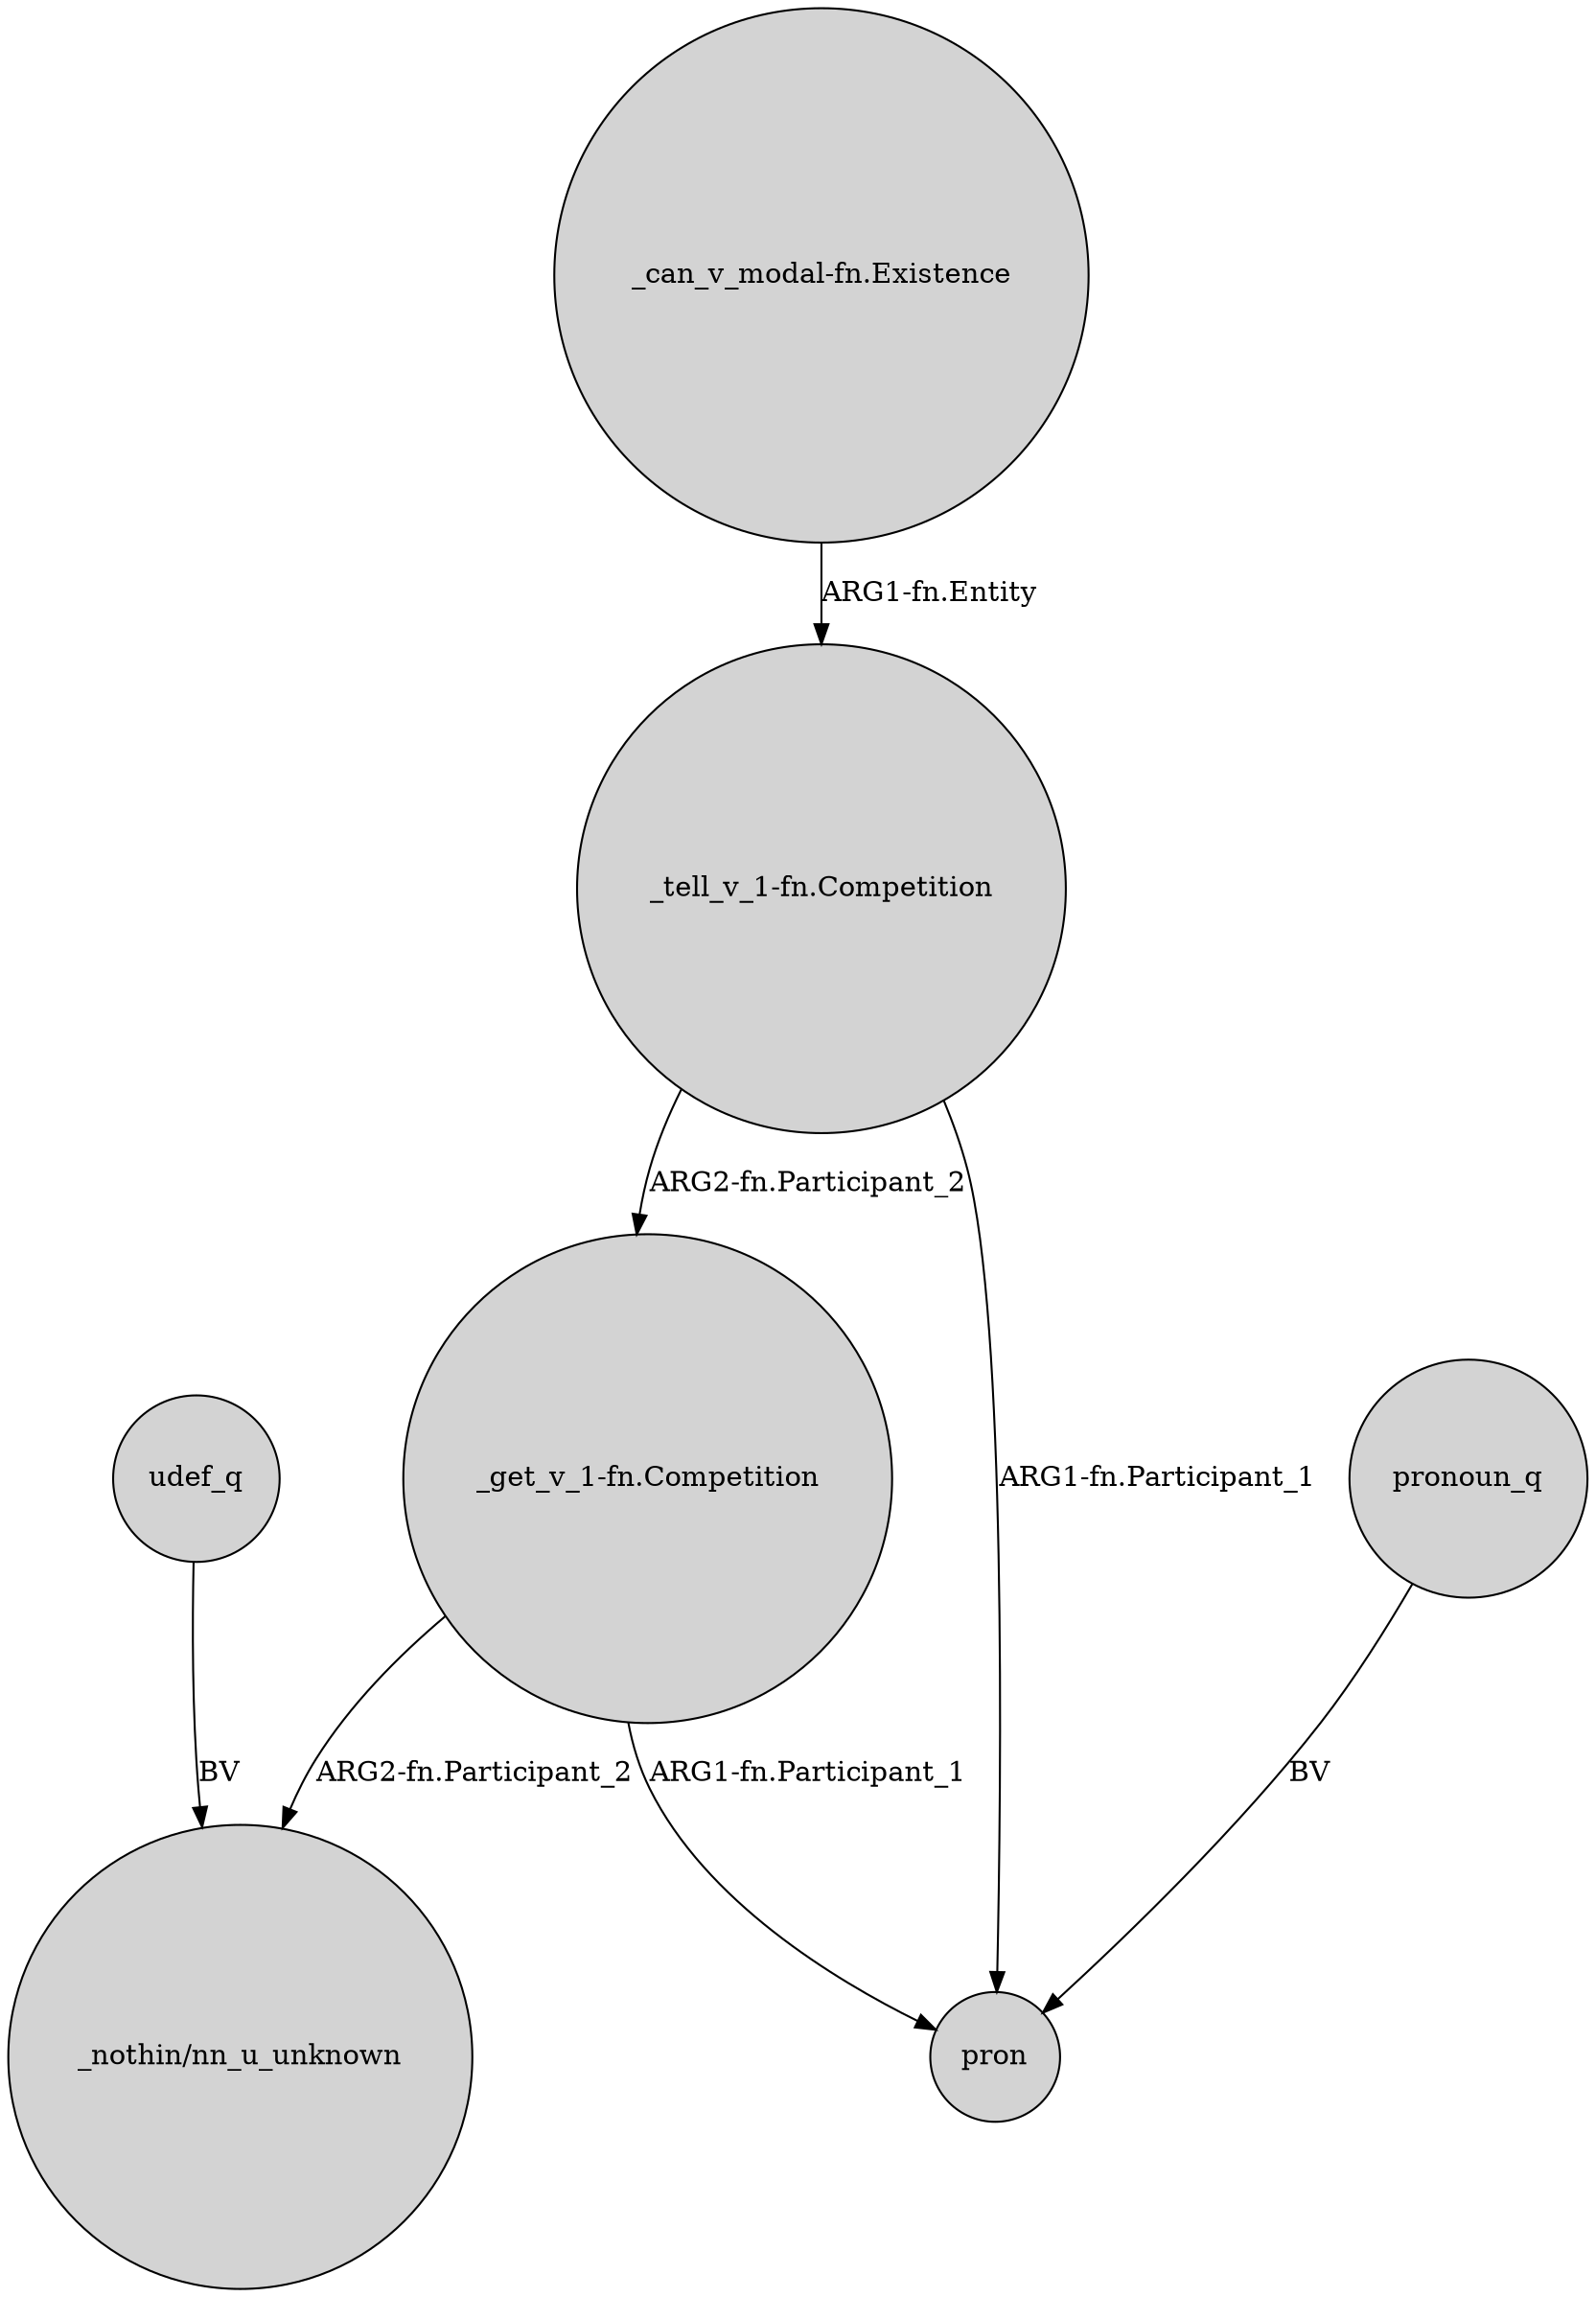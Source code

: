 digraph {
	node [shape=circle style=filled]
	"_get_v_1-fn.Competition" -> "_nothin/nn_u_unknown" [label="ARG2-fn.Participant_2"]
	"_get_v_1-fn.Competition" -> pron [label="ARG1-fn.Participant_1"]
	udef_q -> "_nothin/nn_u_unknown" [label=BV]
	"_can_v_modal-fn.Existence" -> "_tell_v_1-fn.Competition" [label="ARG1-fn.Entity"]
	pronoun_q -> pron [label=BV]
	"_tell_v_1-fn.Competition" -> pron [label="ARG1-fn.Participant_1"]
	"_tell_v_1-fn.Competition" -> "_get_v_1-fn.Competition" [label="ARG2-fn.Participant_2"]
}
